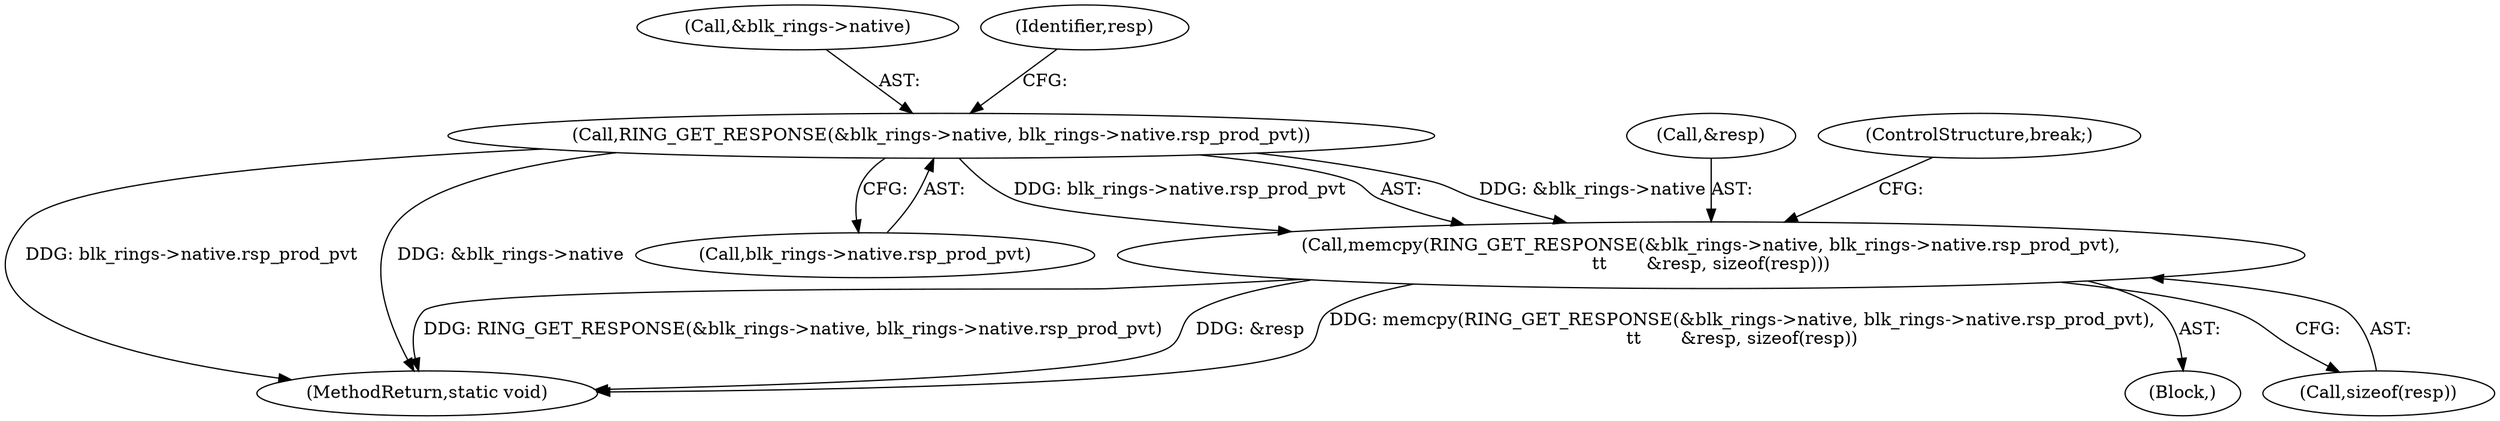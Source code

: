 digraph "1_linux_089bc0143f489bd3a4578bdff5f4ca68fb26f341@API" {
"1000146" [label="(Call,memcpy(RING_GET_RESPONSE(&blk_rings->native, blk_rings->native.rsp_prod_pvt),\n\t\t       &resp, sizeof(resp)))"];
"1000147" [label="(Call,RING_GET_RESPONSE(&blk_rings->native, blk_rings->native.rsp_prod_pvt))"];
"1000222" [label="(MethodReturn,static void)"];
"1000152" [label="(Call,blk_rings->native.rsp_prod_pvt)"];
"1000148" [label="(Call,&blk_rings->native)"];
"1000146" [label="(Call,memcpy(RING_GET_RESPONSE(&blk_rings->native, blk_rings->native.rsp_prod_pvt),\n\t\t       &resp, sizeof(resp)))"];
"1000157" [label="(Call,&resp)"];
"1000144" [label="(Block,)"];
"1000159" [label="(Call,sizeof(resp))"];
"1000147" [label="(Call,RING_GET_RESPONSE(&blk_rings->native, blk_rings->native.rsp_prod_pvt))"];
"1000161" [label="(ControlStructure,break;)"];
"1000158" [label="(Identifier,resp)"];
"1000146" -> "1000144"  [label="AST: "];
"1000146" -> "1000159"  [label="CFG: "];
"1000147" -> "1000146"  [label="AST: "];
"1000157" -> "1000146"  [label="AST: "];
"1000159" -> "1000146"  [label="AST: "];
"1000161" -> "1000146"  [label="CFG: "];
"1000146" -> "1000222"  [label="DDG: &resp"];
"1000146" -> "1000222"  [label="DDG: memcpy(RING_GET_RESPONSE(&blk_rings->native, blk_rings->native.rsp_prod_pvt),\n\t\t       &resp, sizeof(resp))"];
"1000146" -> "1000222"  [label="DDG: RING_GET_RESPONSE(&blk_rings->native, blk_rings->native.rsp_prod_pvt)"];
"1000147" -> "1000146"  [label="DDG: &blk_rings->native"];
"1000147" -> "1000146"  [label="DDG: blk_rings->native.rsp_prod_pvt"];
"1000147" -> "1000152"  [label="CFG: "];
"1000148" -> "1000147"  [label="AST: "];
"1000152" -> "1000147"  [label="AST: "];
"1000158" -> "1000147"  [label="CFG: "];
"1000147" -> "1000222"  [label="DDG: blk_rings->native.rsp_prod_pvt"];
"1000147" -> "1000222"  [label="DDG: &blk_rings->native"];
}
